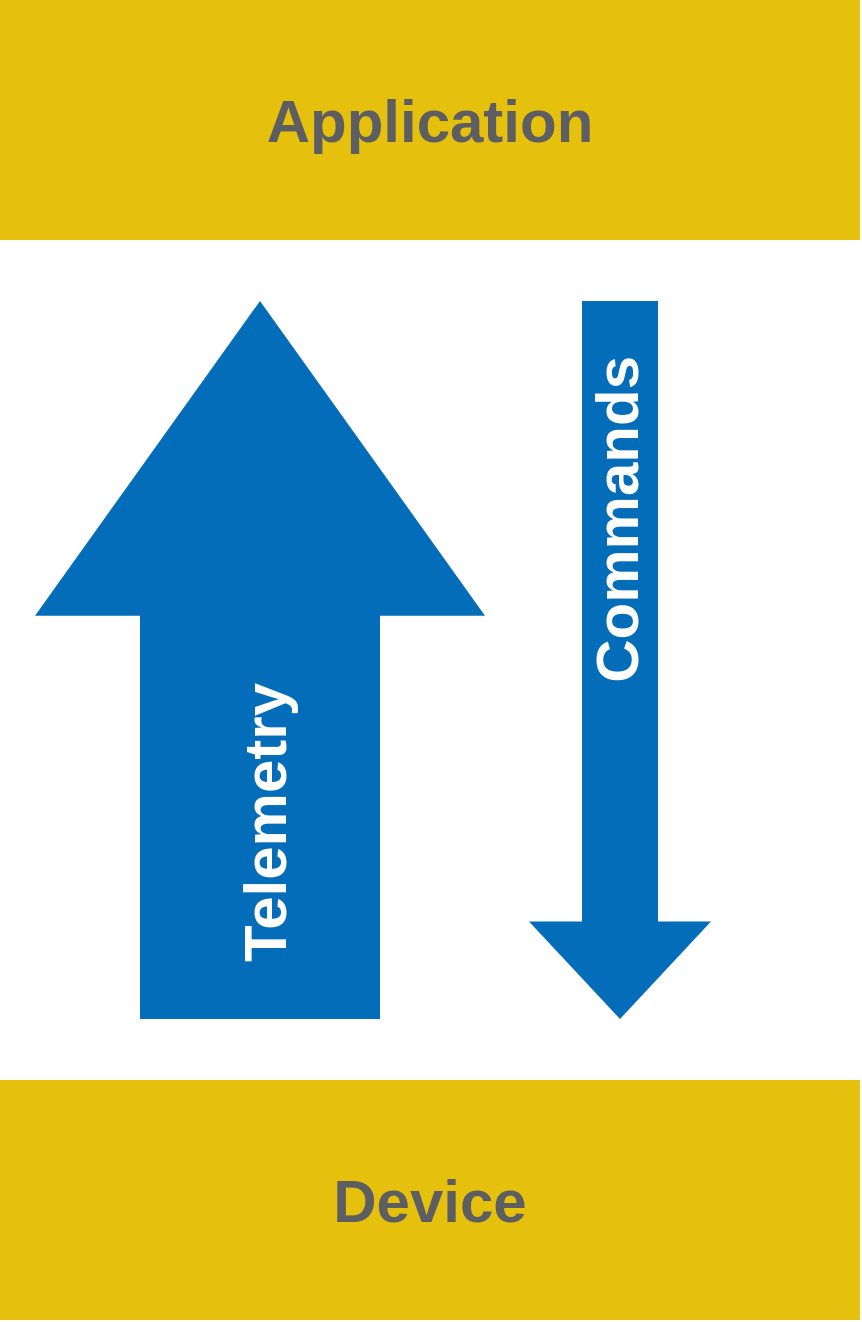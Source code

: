 <mxfile version="19.0.3" type="device"><diagram id="YY2w-1_9zNjMKRkBbySD" name="Page-1"><mxGraphModel dx="1296" dy="1306" grid="1" gridSize="10" guides="1" tooltips="1" connect="1" arrows="1" fold="1" page="1" pageScale="1" pageWidth="1169" pageHeight="827" math="0" shadow="0"><root><mxCell id="0"/><mxCell id="1" parent="0"/><mxCell id="WEuN0r9nOenM96pB4PTB-1" value="Telemetry" style="shape=flexArrow;endArrow=classic;html=1;rounded=0;endWidth=104;endSize=52.11;width=120;strokeColor=none;fillColor=#046dba;labelBackgroundColor=none;fontColor=#FFFFFF;fontSize=30;fontStyle=1;align=left;sketch=0;horizontal=0;" edge="1" parent="1"><mxGeometry x="-0.833" width="50" height="50" relative="1" as="geometry"><mxPoint x="290" y="600" as="sourcePoint"/><mxPoint x="290" y="240" as="targetPoint"/><mxPoint y="1" as="offset"/></mxGeometry></mxCell><mxCell id="WEuN0r9nOenM96pB4PTB-2" value="Device" style="rounded=0;whiteSpace=wrap;html=1;strokeColor=none;fillColor=#e5c10e;fontStyle=1;fontSize=30;fontColor=#5D5E61;" vertex="1" parent="1"><mxGeometry x="160" y="630" width="430" height="120" as="geometry"/></mxCell><mxCell id="WEuN0r9nOenM96pB4PTB-5" value="Application" style="rounded=0;whiteSpace=wrap;html=1;strokeColor=none;fillColor=#e5c10e;fontStyle=1;fontSize=30;fontColor=#5D5E61;" vertex="1" parent="1"><mxGeometry x="160" y="90" width="430" height="120" as="geometry"/></mxCell><mxCell id="WEuN0r9nOenM96pB4PTB-7" value="Commands" style="shape=flexArrow;endArrow=classic;html=1;rounded=0;endWidth=52;endSize=15.932;width=38;strokeColor=none;fillColor=#046dba;labelBackgroundColor=none;fontColor=#FFFFFF;fontSize=30;fontStyle=1;align=right;horizontal=0;" edge="1" parent="1"><mxGeometry x="-0.833" width="50" height="50" relative="1" as="geometry"><mxPoint x="470" y="240" as="sourcePoint"/><mxPoint x="470" y="600" as="targetPoint"/><mxPoint y="-1" as="offset"/></mxGeometry></mxCell></root></mxGraphModel></diagram></mxfile>